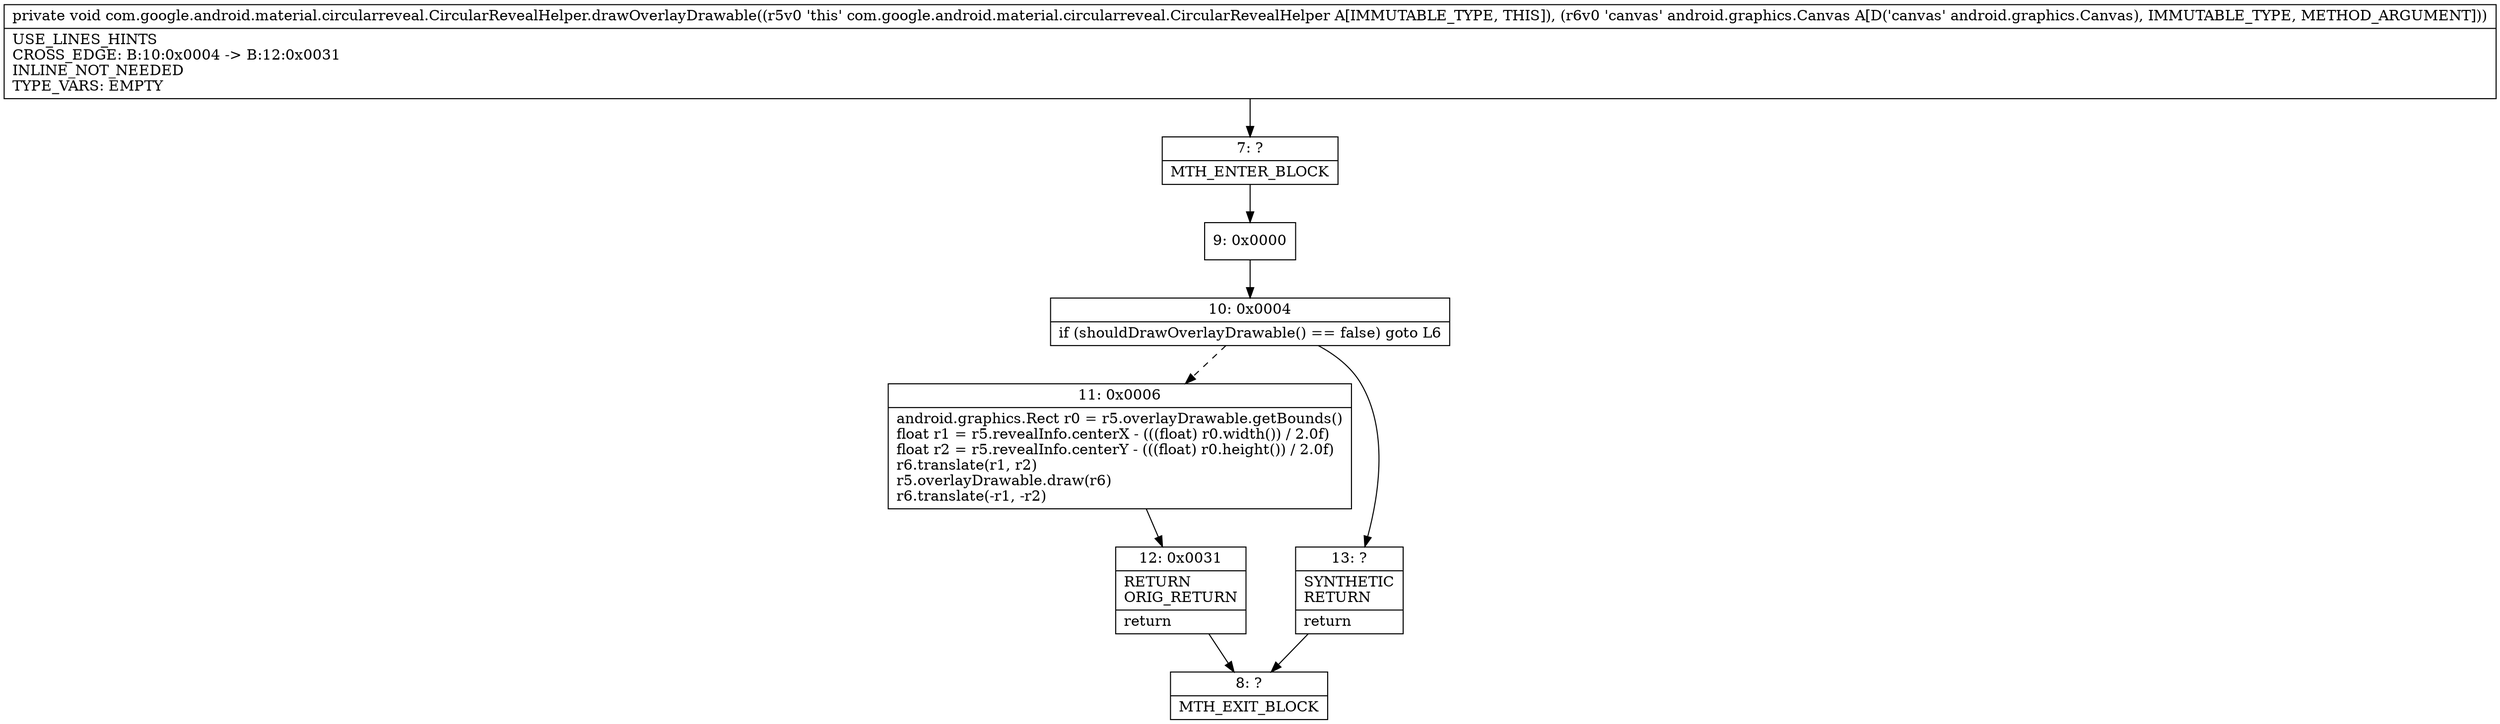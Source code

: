 digraph "CFG forcom.google.android.material.circularreveal.CircularRevealHelper.drawOverlayDrawable(Landroid\/graphics\/Canvas;)V" {
Node_7 [shape=record,label="{7\:\ ?|MTH_ENTER_BLOCK\l}"];
Node_9 [shape=record,label="{9\:\ 0x0000}"];
Node_10 [shape=record,label="{10\:\ 0x0004|if (shouldDrawOverlayDrawable() == false) goto L6\l}"];
Node_11 [shape=record,label="{11\:\ 0x0006|android.graphics.Rect r0 = r5.overlayDrawable.getBounds()\lfloat r1 = r5.revealInfo.centerX \- (((float) r0.width()) \/ 2.0f)\lfloat r2 = r5.revealInfo.centerY \- (((float) r0.height()) \/ 2.0f)\lr6.translate(r1, r2)\lr5.overlayDrawable.draw(r6)\lr6.translate(\-r1, \-r2)\l}"];
Node_12 [shape=record,label="{12\:\ 0x0031|RETURN\lORIG_RETURN\l|return\l}"];
Node_8 [shape=record,label="{8\:\ ?|MTH_EXIT_BLOCK\l}"];
Node_13 [shape=record,label="{13\:\ ?|SYNTHETIC\lRETURN\l|return\l}"];
MethodNode[shape=record,label="{private void com.google.android.material.circularreveal.CircularRevealHelper.drawOverlayDrawable((r5v0 'this' com.google.android.material.circularreveal.CircularRevealHelper A[IMMUTABLE_TYPE, THIS]), (r6v0 'canvas' android.graphics.Canvas A[D('canvas' android.graphics.Canvas), IMMUTABLE_TYPE, METHOD_ARGUMENT]))  | USE_LINES_HINTS\lCROSS_EDGE: B:10:0x0004 \-\> B:12:0x0031\lINLINE_NOT_NEEDED\lTYPE_VARS: EMPTY\l}"];
MethodNode -> Node_7;Node_7 -> Node_9;
Node_9 -> Node_10;
Node_10 -> Node_11[style=dashed];
Node_10 -> Node_13;
Node_11 -> Node_12;
Node_12 -> Node_8;
Node_13 -> Node_8;
}

